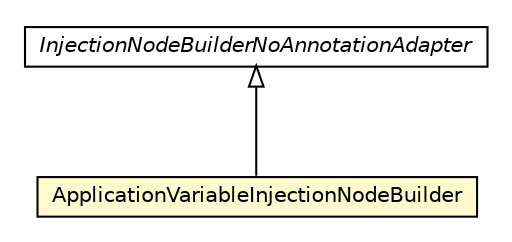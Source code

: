 #!/usr/local/bin/dot
#
# Class diagram 
# Generated by UMLGraph version 5.1 (http://www.umlgraph.org/)
#

digraph G {
	edge [fontname="Helvetica",fontsize=10,labelfontname="Helvetica",labelfontsize=10];
	node [fontname="Helvetica",fontsize=10,shape=plaintext];
	nodesep=0.25;
	ranksep=0.5;
	// org.androidtransfuse.gen.variableBuilder.InjectionNodeBuilderNoAnnotationAdapter
	c63155 [label=<<table title="org.androidtransfuse.gen.variableBuilder.InjectionNodeBuilderNoAnnotationAdapter" border="0" cellborder="1" cellspacing="0" cellpadding="2" port="p" href="./InjectionNodeBuilderNoAnnotationAdapter.html">
		<tr><td><table border="0" cellspacing="0" cellpadding="1">
<tr><td align="center" balign="center"><font face="Helvetica-Oblique"> InjectionNodeBuilderNoAnnotationAdapter </font></td></tr>
		</table></td></tr>
		</table>>, fontname="Helvetica", fontcolor="black", fontsize=10.0];
	// org.androidtransfuse.gen.variableBuilder.ApplicationVariableInjectionNodeBuilder
	c63167 [label=<<table title="org.androidtransfuse.gen.variableBuilder.ApplicationVariableInjectionNodeBuilder" border="0" cellborder="1" cellspacing="0" cellpadding="2" port="p" bgcolor="lemonChiffon" href="./ApplicationVariableInjectionNodeBuilder.html">
		<tr><td><table border="0" cellspacing="0" cellpadding="1">
<tr><td align="center" balign="center"> ApplicationVariableInjectionNodeBuilder </td></tr>
		</table></td></tr>
		</table>>, fontname="Helvetica", fontcolor="black", fontsize=10.0];
	//org.androidtransfuse.gen.variableBuilder.ApplicationVariableInjectionNodeBuilder extends org.androidtransfuse.gen.variableBuilder.InjectionNodeBuilderNoAnnotationAdapter
	c63155:p -> c63167:p [dir=back,arrowtail=empty];
}

